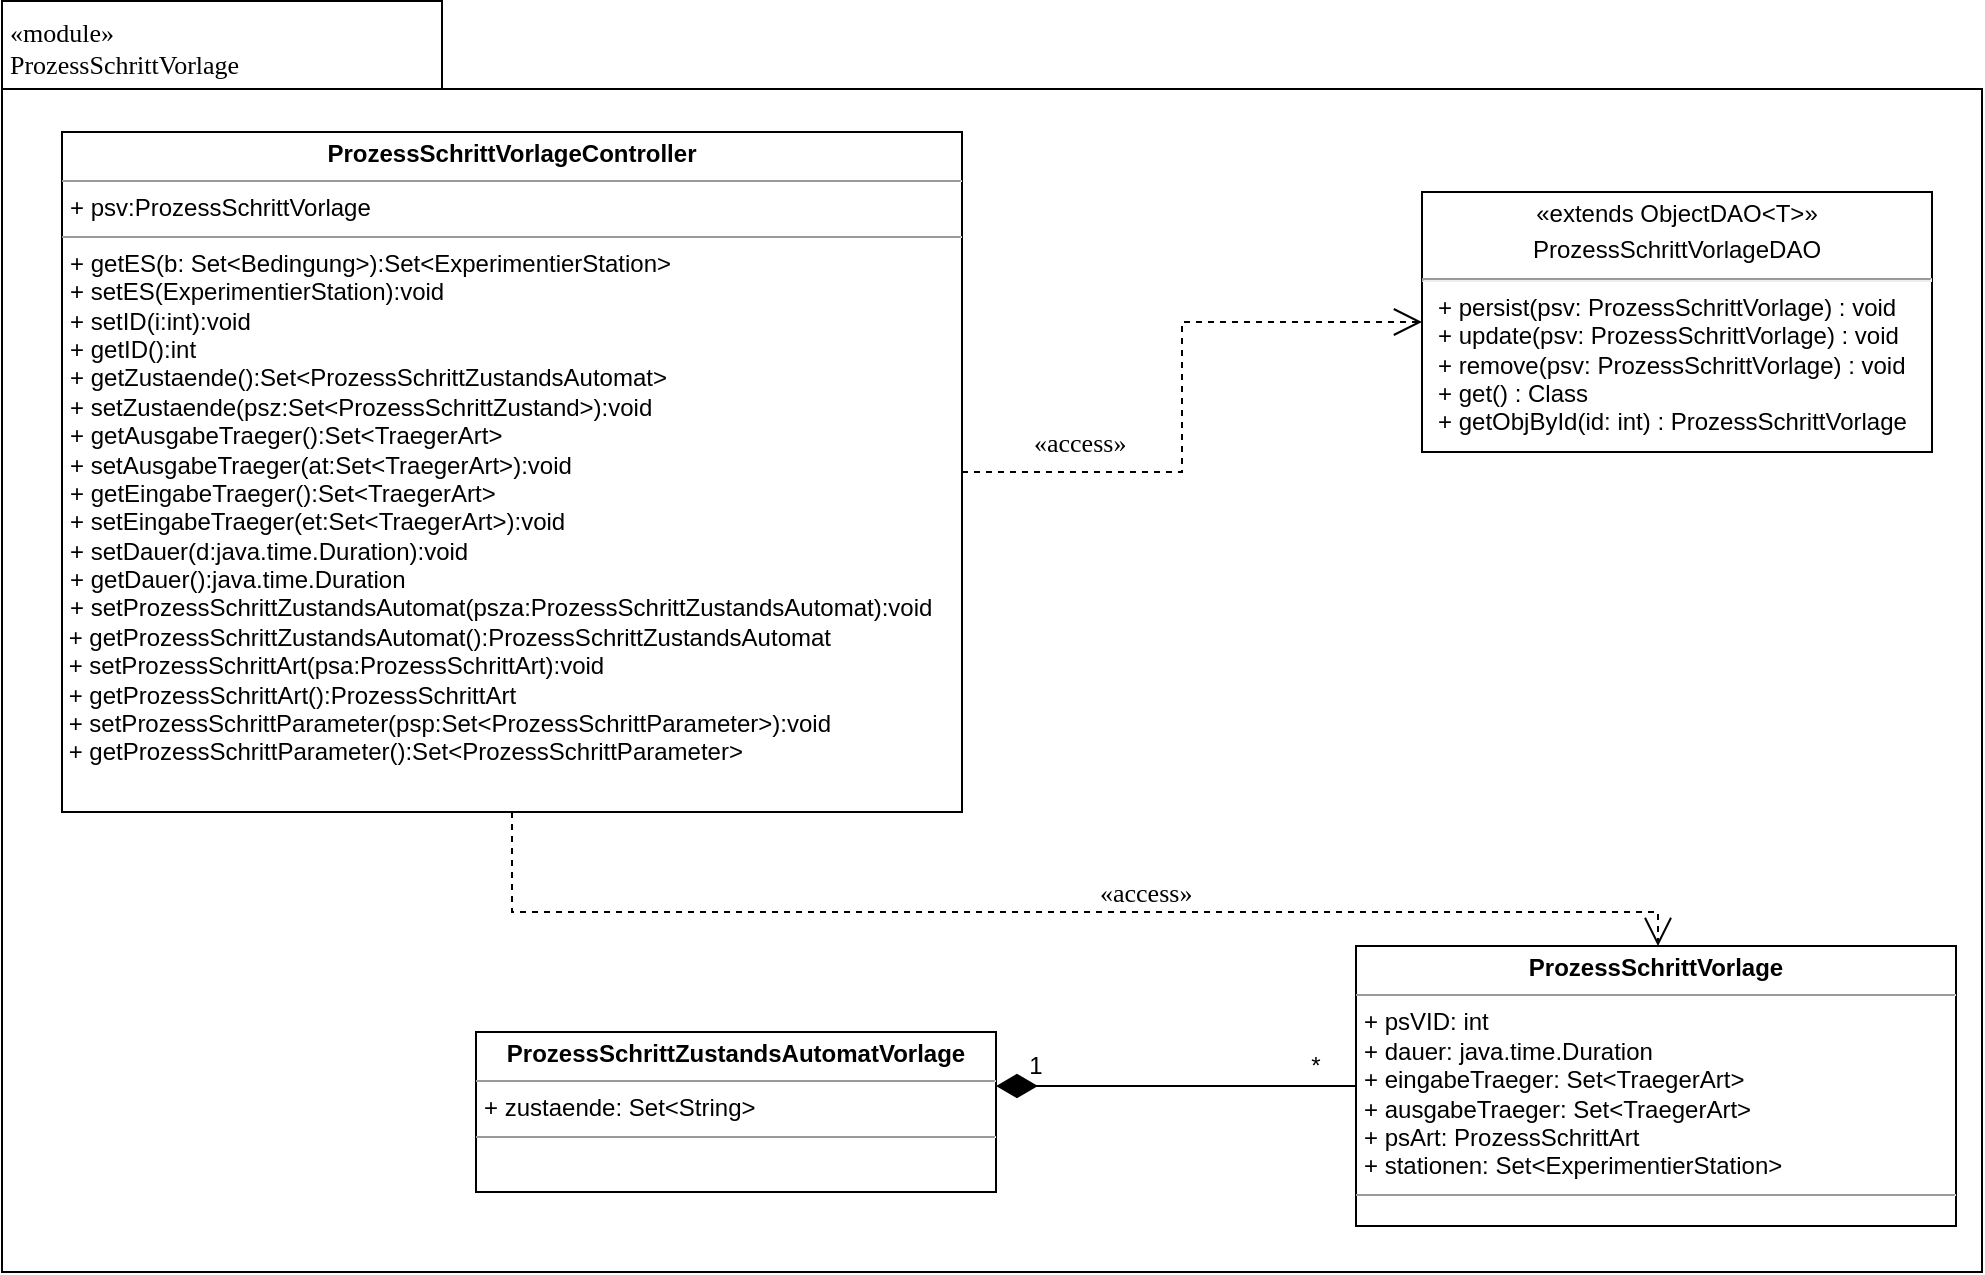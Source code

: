 <mxfile version="12.4.3" type="device" pages="1"><diagram name="Page-1" id="b5b7bab2-c9e2-2cf4-8b2a-24fd1a2a6d21"><mxGraphModel dx="1422" dy="772" grid="1" gridSize="10" guides="1" tooltips="1" connect="1" arrows="1" fold="1" page="1" pageScale="1" pageWidth="827" pageHeight="1169" background="#ffffff" math="0" shadow="0"><root><mxCell id="0"/><mxCell id="1" parent="0"/><mxCell id="6e0c8c40b5770093-72" value="" style="shape=folder;fontStyle=1;spacingTop=10;tabWidth=220;tabHeight=44;tabPosition=left;html=1;rounded=0;shadow=0;comic=0;labelBackgroundColor=none;strokeWidth=1;fillColor=none;fontFamily=Verdana;fontSize=10;align=center;" parent="1" vertex="1"><mxGeometry x="330" y="114.5" width="990" height="635.5" as="geometry"/></mxCell><mxCell id="7oXmfgp09C73DO8nsjmU-13" value="&lt;font style=&quot;font-size: 13px&quot;&gt;«module»&lt;br&gt;ProzessSchrittVorlage&lt;/font&gt;" style="text;html=1;align=left;verticalAlign=top;spacingTop=-4;fontSize=10;fontFamily=Verdana" vertex="1" parent="1"><mxGeometry x="331.71" y="120" width="163.5" height="15.5" as="geometry"/></mxCell><mxCell id="7oXmfgp09C73DO8nsjmU-309" style="edgeStyle=orthogonalEdgeStyle;rounded=0;orthogonalLoop=1;jettySize=auto;html=1;dashed=1;endArrow=open;endFill=0;endSize=12;" edge="1" parent="1" source="7oXmfgp09C73DO8nsjmU-202" target="7oXmfgp09C73DO8nsjmU-241"><mxGeometry relative="1" as="geometry"><Array as="points"><mxPoint x="585" y="570"/><mxPoint x="1158" y="570"/></Array></mxGeometry></mxCell><mxCell id="7oXmfgp09C73DO8nsjmU-354" style="edgeStyle=orthogonalEdgeStyle;rounded=0;orthogonalLoop=1;jettySize=auto;html=1;dashed=1;endArrow=open;endFill=0;endSize=12;" edge="1" parent="1" source="7oXmfgp09C73DO8nsjmU-202" target="7oXmfgp09C73DO8nsjmU-322"><mxGeometry relative="1" as="geometry"/></mxCell><mxCell id="7oXmfgp09C73DO8nsjmU-202" value="&lt;p style=&quot;margin: 0px ; margin-top: 4px ; text-align: center&quot;&gt;&lt;b&gt;ProzessSchrittVorlageController&lt;/b&gt;&lt;/p&gt;&lt;hr size=&quot;1&quot;&gt;&lt;p style=&quot;margin: 0px ; margin-left: 4px&quot;&gt;+ psv:ProzessSchrittVorlage&lt;/p&gt;&lt;hr size=&quot;1&quot;&gt;&lt;p style=&quot;margin: 0px ; margin-left: 4px&quot;&gt;+ getES(b: Set&amp;lt;Bedingung&amp;gt;):Set&amp;lt;ExperimentierStation&amp;gt;&lt;/p&gt;&lt;p style=&quot;margin: 0px ; margin-left: 4px&quot;&gt;+ setES(ExperimentierStation):void&lt;/p&gt;&lt;p style=&quot;margin: 0px ; margin-left: 4px&quot;&gt;+ setID(i:int):void&lt;/p&gt;&lt;p style=&quot;margin: 0px ; margin-left: 4px&quot;&gt;+ getID():int&lt;/p&gt;&lt;p style=&quot;margin: 0px ; margin-left: 4px&quot;&gt;+ getZustaende():Set&amp;lt;ProzessSchrittZustandsAutomat&amp;gt;&lt;/p&gt;&lt;p style=&quot;margin: 0px ; margin-left: 4px&quot;&gt;+ setZustaende(psz:Set&amp;lt;ProzessSchrittZustand&amp;gt;):void&lt;/p&gt;&lt;p style=&quot;margin: 0px ; margin-left: 4px&quot;&gt;+ getAusgabeTraeger():Set&amp;lt;TraegerArt&amp;gt;&lt;/p&gt;&lt;p style=&quot;margin: 0px ; margin-left: 4px&quot;&gt;+ setAusgabeTraeger(at:Set&amp;lt;TraegerArt&amp;gt;):void&lt;/p&gt;&lt;p style=&quot;margin: 0px ; margin-left: 4px&quot;&gt;+ getEingabeTraeger():Set&amp;lt;TraegerArt&amp;gt;&lt;/p&gt;&lt;p style=&quot;margin: 0px ; margin-left: 4px&quot;&gt;+ setEingabeTraeger(et:Set&amp;lt;TraegerArt&amp;gt;):void&lt;/p&gt;&lt;p style=&quot;margin: 0px ; margin-left: 4px&quot;&gt;+ setDauer(d:java.time.Duration):void&lt;/p&gt;&lt;p style=&quot;margin: 0px ; margin-left: 4px&quot;&gt;+ getDauer():java.time.Duration&lt;/p&gt;&lt;p style=&quot;margin: 0px ; margin-left: 4px&quot;&gt;+ setProzessSchrittZustandsAutomat(psza:ProzessSchrittZustandsAutomat):void&lt;/p&gt;&amp;nbsp;+ getProzessSchrittZustandsAutomat():ProzessSchrittZustandsAutomat&lt;br&gt;&amp;nbsp;+ setProzessSchrittArt(psa:ProzessSchrittArt):void&lt;br&gt;&amp;nbsp;+ getProzessSchrittArt():ProzessSchrittArt&lt;br&gt;&amp;nbsp;+ setProzessSchrittParameter(psp:Set&amp;lt;ProzessSchrittParameter&amp;gt;):void&amp;nbsp;&lt;br&gt;&amp;nbsp;+ getProzessSchrittParameter():Set&amp;lt;ProzessSchrittParameter&amp;gt;&amp;nbsp;&lt;br&gt;&lt;br&gt;&amp;nbsp;&lt;br&gt;&lt;p style=&quot;margin: 0px ; margin-left: 4px&quot;&gt;&lt;br&gt;&lt;/p&gt;" style="verticalAlign=top;align=left;overflow=fill;fontSize=12;fontFamily=Helvetica;html=1;" vertex="1" parent="1"><mxGeometry x="360" y="180" width="450" height="340" as="geometry"/></mxCell><mxCell id="7oXmfgp09C73DO8nsjmU-237" value="&lt;p style=&quot;margin: 0px ; margin-top: 4px ; text-align: center&quot;&gt;&lt;b&gt;ProzessSchrittZustandsAutomatVorlage&lt;/b&gt;&lt;br&gt;&lt;/p&gt;&lt;hr size=&quot;1&quot;&gt;&lt;p style=&quot;margin: 0px ; margin-left: 4px&quot;&gt;+ zustaende: Set&amp;lt;String&amp;gt;&lt;br&gt;&lt;/p&gt;&lt;hr size=&quot;1&quot;&gt;&lt;p style=&quot;margin: 0px ; margin-left: 4px&quot;&gt;&lt;br&gt;&lt;/p&gt;" style="verticalAlign=top;align=left;overflow=fill;fontSize=12;fontFamily=Helvetica;html=1;" vertex="1" parent="1"><mxGeometry x="567" y="630" width="260" height="80" as="geometry"/></mxCell><mxCell id="7oXmfgp09C73DO8nsjmU-240" style="edgeStyle=orthogonalEdgeStyle;rounded=0;orthogonalLoop=1;jettySize=auto;html=1;endArrow=diamondThin;endFill=1;endSize=18;" edge="1" parent="1" source="7oXmfgp09C73DO8nsjmU-241" target="7oXmfgp09C73DO8nsjmU-237"><mxGeometry relative="1" as="geometry"><Array as="points"><mxPoint x="910" y="657"/><mxPoint x="910" y="657"/></Array></mxGeometry></mxCell><mxCell id="7oXmfgp09C73DO8nsjmU-241" value="&lt;p style=&quot;margin: 0px ; margin-top: 4px ; text-align: center&quot;&gt;&lt;b&gt;ProzessSchrittVorlage&lt;/b&gt;&lt;br&gt;&lt;/p&gt;&lt;hr size=&quot;1&quot;&gt;&lt;p style=&quot;margin: 0px ; margin-left: 4px&quot;&gt;+ psVID: int&lt;br&gt;&lt;/p&gt;&lt;p style=&quot;margin: 0px ; margin-left: 4px&quot;&gt;+ dauer: java.time.Duration&lt;/p&gt;&lt;p style=&quot;margin: 0px ; margin-left: 4px&quot;&gt;+ eingabeTraeger: Set&amp;lt;TraegerArt&amp;gt;&lt;/p&gt;&lt;p style=&quot;margin: 0px ; margin-left: 4px&quot;&gt;+ ausgabeTraeger: Set&amp;lt;TraegerArt&amp;gt;&lt;/p&gt;&lt;p style=&quot;margin: 0px ; margin-left: 4px&quot;&gt;+ psArt: ProzessSchrittArt&lt;/p&gt;&lt;p style=&quot;margin: 0px ; margin-left: 4px&quot;&gt;+ stationen: Set&amp;lt;ExperimentierStation&amp;gt;&lt;br&gt;&lt;/p&gt;&lt;hr size=&quot;1&quot;&gt;&lt;p style=&quot;margin: 0px ; margin-left: 4px&quot;&gt;&lt;br&gt;&lt;/p&gt;" style="verticalAlign=top;align=left;overflow=fill;fontSize=12;fontFamily=Helvetica;html=1;" vertex="1" parent="1"><mxGeometry x="1007" y="587" width="300" height="140" as="geometry"/></mxCell><mxCell id="7oXmfgp09C73DO8nsjmU-297" value="*" style="text;html=1;strokeColor=none;fillColor=none;align=center;verticalAlign=middle;whiteSpace=wrap;rounded=0;" vertex="1" parent="1"><mxGeometry x="967" y="637" width="40" height="20" as="geometry"/></mxCell><mxCell id="7oXmfgp09C73DO8nsjmU-298" value="1" style="text;html=1;strokeColor=none;fillColor=none;align=center;verticalAlign=middle;whiteSpace=wrap;rounded=0;" vertex="1" parent="1"><mxGeometry x="827.0" y="637" width="40" height="20" as="geometry"/></mxCell><mxCell id="7oXmfgp09C73DO8nsjmU-322" value="&lt;p style=&quot;margin: 4px 0px 0px ; text-align: center&quot;&gt;«extends ObjectDAO&amp;lt;T&amp;gt;»&lt;/p&gt;&lt;p style=&quot;margin: 4px 0px 0px ; text-align: center&quot;&gt;ProzessSchrittVorlageDAO&lt;/p&gt;&lt;hr&gt;&lt;p style=&quot;margin: 0px ; margin-left: 8px&quot;&gt;&lt;span&gt;+ persist(psv: ProzessSchrittVorlage) : void&lt;/span&gt;&lt;br&gt;&lt;/p&gt;&lt;p style=&quot;margin: 0px ; margin-left: 8px&quot;&gt;+ update(psv: ProzessSchrittVorlage) : void&lt;/p&gt;&lt;p style=&quot;margin: 0px ; margin-left: 8px&quot;&gt;+ remove(psv: ProzessSchrittVorlage) : void&lt;/p&gt;&lt;p style=&quot;margin: 0px ; margin-left: 8px&quot;&gt;+ get() : Class&lt;/p&gt;&lt;p style=&quot;margin: 0px ; margin-left: 8px&quot;&gt;+ getObjById(id: int) : ProzessSchrittVorlage&lt;/p&gt;&lt;p style=&quot;margin: 0px ; margin-left: 8px&quot;&gt;&lt;br&gt;&lt;/p&gt;" style="verticalAlign=top;align=left;overflow=fill;fontSize=12;fontFamily=Helvetica;html=1;" vertex="1" parent="1"><mxGeometry x="1040" y="210" width="255" height="130" as="geometry"/></mxCell><mxCell id="7oXmfgp09C73DO8nsjmU-355" value="&lt;font style=&quot;font-size: 13px&quot;&gt;«access»&lt;/font&gt;" style="text;html=1;align=left;verticalAlign=top;spacingTop=-4;fontSize=10;fontFamily=Verdana" vertex="1" parent="1"><mxGeometry x="843.5" y="324.5" width="163.5" height="15.5" as="geometry"/></mxCell><mxCell id="7oXmfgp09C73DO8nsjmU-356" value="&lt;font style=&quot;font-size: 13px&quot;&gt;«access»&lt;/font&gt;" style="text;html=1;align=left;verticalAlign=top;spacingTop=-4;fontSize=10;fontFamily=Verdana" vertex="1" parent="1"><mxGeometry x="876.5" y="550" width="163.5" height="15.5" as="geometry"/></mxCell></root></mxGraphModel></diagram></mxfile>